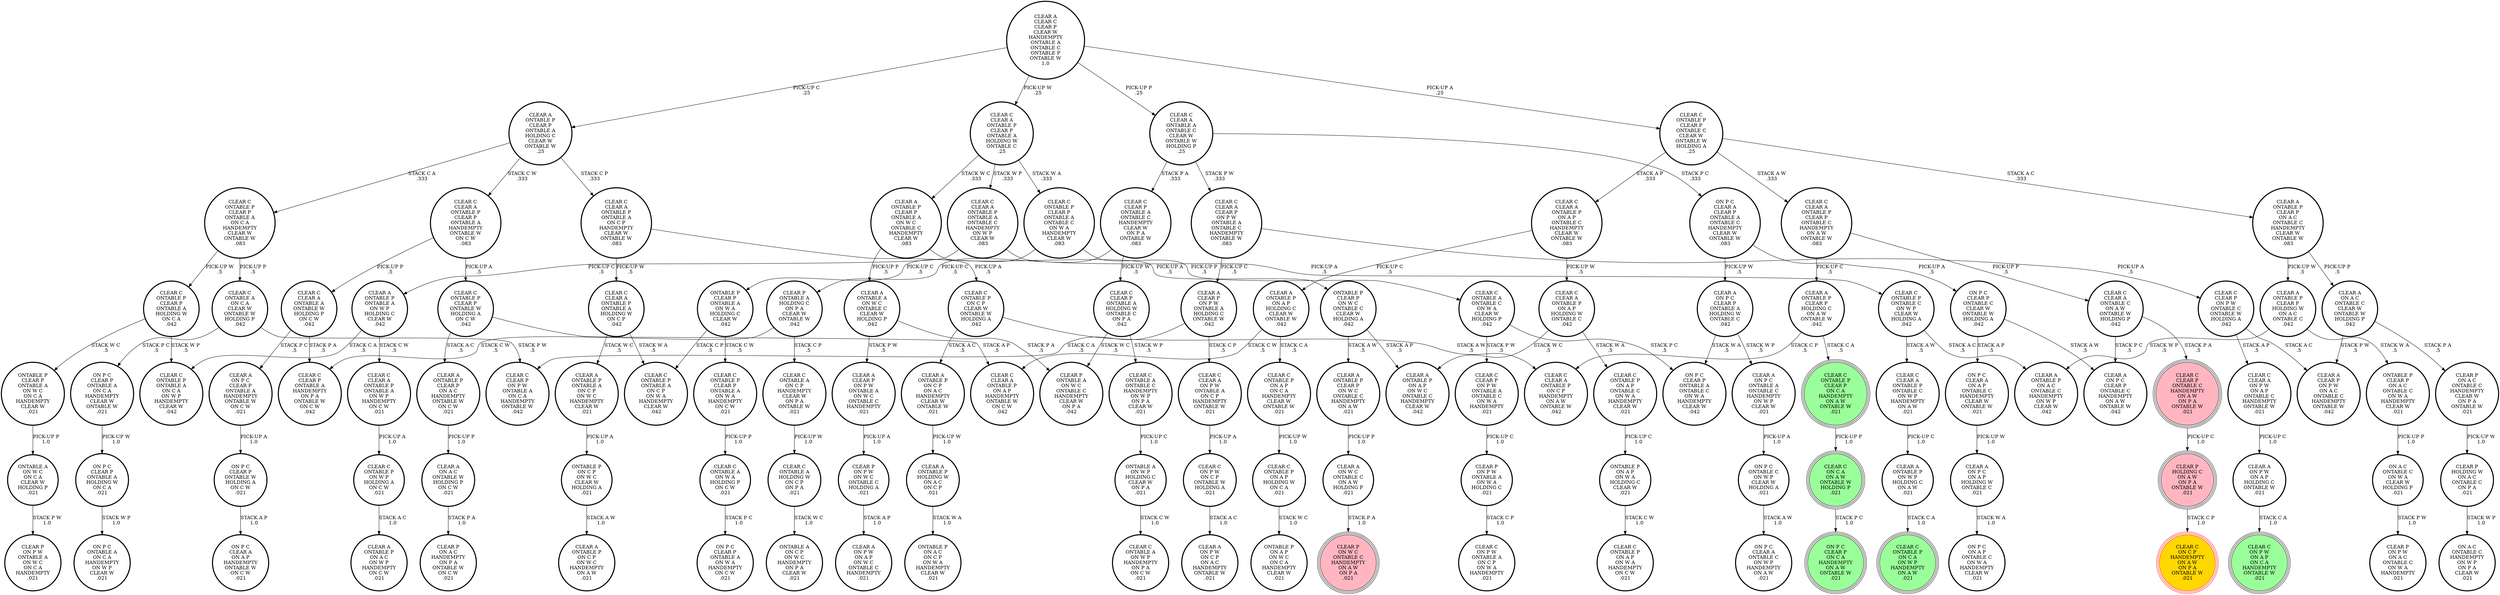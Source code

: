 digraph {
"ONTABLE P\nON C P\nON W C\nCLEAR W\nHOLDING A\n.021\n" -> "CLEAR A\nONTABLE P\nON C P\nON W C\nHANDEMPTY\nON A W\n.021\n"[label="STACK A W\n1.0\n"];
"CLEAR C\nON C A\nON A W\nONTABLE W\nHOLDING P\n.021\n" -> "ON P C\nCLEAR P\nON C A\nHANDEMPTY\nON A W\nONTABLE W\n.021\n"[label="STACK P C\n1.0\n"];
"CLEAR C\nONTABLE A\nON C P\nHANDEMPTY\nCLEAR W\nON P A\nONTABLE W\n.021\n" -> "CLEAR C\nONTABLE A\nHOLDING W\nON C P\nON P A\n.021\n"[label="PICK-UP W\n1.0\n"];
"CLEAR A\nCLEAR P\nON P W\nONTABLE A\nHOLDING C\nONTABLE W\n.042\n" -> "CLEAR C\nCLEAR A\nON P W\nONTABLE A\nON C P\nHANDEMPTY\nONTABLE W\n.021\n"[label="STACK C P\n.5\n"];
"CLEAR A\nCLEAR P\nON P W\nONTABLE A\nHOLDING C\nONTABLE W\n.042\n" -> "CLEAR C\nCLEAR P\nON P W\nONTABLE A\nON C A\nHANDEMPTY\nONTABLE W\n.042\n"[label="STACK C A\n.5\n"];
"ON P C\nONTABLE C\nON W P\nCLEAR W\nHOLDING A\n.021\n" -> "ON P C\nCLEAR A\nONTABLE C\nON W P\nHANDEMPTY\nON A W\n.021\n"[label="STACK A W\n1.0\n"];
"CLEAR A\nON P C\nCLEAR P\nONTABLE A\nHANDEMPTY\nONTABLE W\nON C W\n.021\n" -> "ON P C\nCLEAR P\nONTABLE W\nHOLDING A\nON C W\n.021\n"[label="PICK-UP A\n1.0\n"];
"CLEAR C\nCLEAR A\nONTABLE A\nONTABLE C\nCLEAR W\nONTABLE W\nHOLDING P\n.25\n" -> "ON P C\nCLEAR A\nCLEAR P\nONTABLE A\nONTABLE C\nHANDEMPTY\nCLEAR W\nONTABLE W\n.083\n"[label="STACK P C\n.333\n"];
"CLEAR C\nCLEAR A\nONTABLE A\nONTABLE C\nCLEAR W\nONTABLE W\nHOLDING P\n.25\n" -> "CLEAR C\nCLEAR P\nONTABLE A\nONTABLE C\nHANDEMPTY\nCLEAR W\nON P A\nONTABLE W\n.083\n"[label="STACK P A\n.333\n"];
"CLEAR C\nCLEAR A\nONTABLE A\nONTABLE C\nCLEAR W\nONTABLE W\nHOLDING P\n.25\n" -> "CLEAR C\nCLEAR A\nCLEAR P\nON P W\nONTABLE A\nONTABLE C\nHANDEMPTY\nONTABLE W\n.083\n"[label="STACK P W\n.333\n"];
"CLEAR A\nONTABLE P\nON C P\nON A C\nHANDEMPTY\nCLEAR W\nONTABLE W\n.021\n" -> "CLEAR A\nONTABLE P\nHOLDING W\nON A C\nON C P\n.021\n"[label="PICK-UP W\n1.0\n"];
"CLEAR C\nONTABLE A\nONTABLE C\nHANDEMPTY\nON W P\nON P A\nCLEAR W\n.021\n" -> "ONTABLE A\nON W P\nHOLDING C\nCLEAR W\nON P A\n.021\n"[label="PICK-UP C\n1.0\n"];
"CLEAR A\nONTABLE A\nON W C\nONTABLE C\nCLEAR W\nHOLDING P\n.042\n" -> "CLEAR P\nONTABLE A\nON W C\nONTABLE C\nHANDEMPTY\nCLEAR W\nON P A\n.042\n"[label="STACK P A\n.5\n"];
"CLEAR A\nONTABLE A\nON W C\nONTABLE C\nCLEAR W\nHOLDING P\n.042\n" -> "CLEAR A\nCLEAR P\nON P W\nONTABLE A\nON W C\nONTABLE C\nHANDEMPTY\n.021\n"[label="STACK P W\n.5\n"];
"CLEAR A\nON A C\nONTABLE C\nCLEAR W\nONTABLE W\nHOLDING P\n.042\n" -> "CLEAR P\nON A C\nONTABLE C\nHANDEMPTY\nCLEAR W\nON P A\nONTABLE W\n.021\n"[label="STACK P A\n.5\n"];
"CLEAR A\nON A C\nONTABLE C\nCLEAR W\nONTABLE W\nHOLDING P\n.042\n" -> "CLEAR A\nCLEAR P\nON P W\nON A C\nONTABLE C\nHANDEMPTY\nONTABLE W\n.042\n"[label="STACK P W\n.5\n"];
"CLEAR A\nONTABLE P\nCLEAR P\nON A C\nONTABLE C\nHANDEMPTY\nCLEAR W\nONTABLE W\n.083\n" -> "CLEAR A\nONTABLE P\nCLEAR P\nHOLDING W\nON A C\nONTABLE C\n.042\n"[label="PICK-UP W\n.5\n"];
"CLEAR A\nONTABLE P\nCLEAR P\nON A C\nONTABLE C\nHANDEMPTY\nCLEAR W\nONTABLE W\n.083\n" -> "CLEAR A\nON A C\nONTABLE C\nCLEAR W\nONTABLE W\nHOLDING P\n.042\n"[label="PICK-UP P\n.5\n"];
"CLEAR A\nON A C\nONTABLE W\nHOLDING P\nON C W\n.021\n" -> "CLEAR P\nON A C\nHANDEMPTY\nON P A\nONTABLE W\nON C W\n.021\n"[label="STACK P A\n1.0\n"];
"CLEAR C\nONTABLE P\nCLEAR P\nONTABLE A\nON W A\nHANDEMPTY\nON C W\n.021\n" -> "CLEAR C\nONTABLE A\nON W A\nHOLDING P\nON C W\n.021\n"[label="PICK-UP P\n1.0\n"];
"CLEAR A\nON P C\nCLEAR P\nONTABLE A\nHOLDING W\nONTABLE C\n.042\n" -> "ON P C\nCLEAR P\nONTABLE A\nONTABLE C\nON W A\nHANDEMPTY\nCLEAR W\n.042\n"[label="STACK W A\n.5\n"];
"CLEAR A\nON P C\nCLEAR P\nONTABLE A\nHOLDING W\nONTABLE C\n.042\n" -> "CLEAR A\nON P C\nONTABLE A\nONTABLE C\nHANDEMPTY\nON W P\nCLEAR W\n.021\n"[label="STACK W P\n.5\n"];
"CLEAR A\nONTABLE P\nONTABLE A\nON C P\nON W C\nHANDEMPTY\nCLEAR W\n.021\n" -> "ONTABLE P\nON C P\nON W C\nCLEAR W\nHOLDING A\n.021\n"[label="PICK-UP A\n1.0\n"];
"CLEAR A\nONTABLE P\nCLEAR P\nHOLDING C\nON A W\nONTABLE W\n.042\n" -> "CLEAR C\nONTABLE P\nCLEAR P\nON C A\nHANDEMPTY\nON A W\nONTABLE W\n.021\n"[label="STACK C A\n.5\n"];
"CLEAR A\nONTABLE P\nCLEAR P\nHOLDING C\nON A W\nONTABLE W\n.042\n" -> "CLEAR C\nCLEAR A\nONTABLE P\nON C P\nHANDEMPTY\nON A W\nONTABLE W\n.042\n"[label="STACK C P\n.5\n"];
"CLEAR A\nONTABLE P\nCLEAR P\nONTABLE A\nHOLDING C\nCLEAR W\nONTABLE W\n.25\n" -> "CLEAR C\nCLEAR A\nONTABLE P\nCLEAR P\nONTABLE A\nHANDEMPTY\nONTABLE W\nON C W\n.083\n"[label="STACK C W\n.333\n"];
"CLEAR A\nONTABLE P\nCLEAR P\nONTABLE A\nHOLDING C\nCLEAR W\nONTABLE W\n.25\n" -> "CLEAR C\nCLEAR A\nONTABLE P\nONTABLE A\nON C P\nHANDEMPTY\nCLEAR W\nONTABLE W\n.083\n"[label="STACK C P\n.333\n"];
"CLEAR A\nONTABLE P\nCLEAR P\nONTABLE A\nHOLDING C\nCLEAR W\nONTABLE W\n.25\n" -> "CLEAR C\nONTABLE P\nCLEAR P\nONTABLE A\nON C A\nHANDEMPTY\nCLEAR W\nONTABLE W\n.083\n"[label="STACK C A\n.333\n"];
"ON P C\nCLEAR P\nONTABLE A\nHOLDING W\nON C A\n.021\n" -> "ON P C\nONTABLE A\nON C A\nHANDEMPTY\nON W P\nCLEAR W\n.021\n"[label="STACK W P\n1.0\n"];
"CLEAR C\nONTABLE A\nON C A\nCLEAR W\nONTABLE W\nHOLDING P\n.042\n" -> "CLEAR C\nCLEAR P\nON P W\nONTABLE A\nON C A\nHANDEMPTY\nONTABLE W\n.042\n"[label="STACK P W\n.5\n"];
"CLEAR C\nONTABLE A\nON C A\nCLEAR W\nONTABLE W\nHOLDING P\n.042\n" -> "ON P C\nCLEAR P\nONTABLE A\nON C A\nHANDEMPTY\nCLEAR W\nONTABLE W\n.021\n"[label="STACK P C\n.5\n"];
"CLEAR C\nONTABLE P\nCLEAR P\nONTABLE C\nCLEAR W\nONTABLE W\nHOLDING A\n.25\n" -> "CLEAR C\nCLEAR A\nONTABLE P\nCLEAR P\nONTABLE C\nHANDEMPTY\nON A W\nONTABLE W\n.083\n"[label="STACK A W\n.333\n"];
"CLEAR C\nONTABLE P\nCLEAR P\nONTABLE C\nCLEAR W\nONTABLE W\nHOLDING A\n.25\n" -> "CLEAR A\nONTABLE P\nCLEAR P\nON A C\nONTABLE C\nHANDEMPTY\nCLEAR W\nONTABLE W\n.083\n"[label="STACK A C\n.333\n"];
"CLEAR C\nONTABLE P\nCLEAR P\nONTABLE C\nCLEAR W\nONTABLE W\nHOLDING A\n.25\n" -> "CLEAR C\nCLEAR A\nONTABLE P\nON A P\nONTABLE C\nHANDEMPTY\nCLEAR W\nONTABLE W\n.083\n"[label="STACK A P\n.333\n"];
"CLEAR A\nONTABLE P\nON A P\nHOLDING C\nCLEAR W\nONTABLE W\n.042\n" -> "CLEAR C\nONTABLE P\nON A P\nON C A\nHANDEMPTY\nCLEAR W\nONTABLE W\n.021\n"[label="STACK C A\n.5\n"];
"CLEAR A\nONTABLE P\nON A P\nHOLDING C\nCLEAR W\nONTABLE W\n.042\n" -> "CLEAR C\nCLEAR A\nONTABLE P\nON A P\nHANDEMPTY\nONTABLE W\nON C W\n.042\n"[label="STACK C W\n.5\n"];
"CLEAR C\nONTABLE P\nON A P\nONTABLE C\nON W A\nHANDEMPTY\nCLEAR W\n.021\n" -> "ONTABLE P\nON A P\nON W A\nHOLDING C\nCLEAR W\n.021\n"[label="PICK-UP C\n1.0\n"];
"CLEAR C\nCLEAR A\nONTABLE P\nON A P\nONTABLE C\nHANDEMPTY\nCLEAR W\nONTABLE W\n.083\n" -> "CLEAR A\nONTABLE P\nON A P\nHOLDING C\nCLEAR W\nONTABLE W\n.042\n"[label="PICK-UP C\n.5\n"];
"CLEAR C\nCLEAR A\nONTABLE P\nON A P\nONTABLE C\nHANDEMPTY\nCLEAR W\nONTABLE W\n.083\n" -> "CLEAR C\nCLEAR A\nONTABLE P\nON A P\nHOLDING W\nONTABLE C\n.042\n"[label="PICK-UP W\n.5\n"];
"CLEAR C\nONTABLE P\nON W P\nHOLDING A\nON C W\n.021\n" -> "CLEAR A\nONTABLE P\nON A C\nON W P\nHANDEMPTY\nON C W\n.021\n"[label="STACK A C\n1.0\n"];
"ONTABLE A\nON W P\nHOLDING C\nCLEAR W\nON P A\n.021\n" -> "CLEAR C\nONTABLE A\nON W P\nHANDEMPTY\nON P A\nON C W\n.021\n"[label="STACK C W\n1.0\n"];
"CLEAR C\nONTABLE P\nCLEAR P\nONTABLE A\nON C A\nHANDEMPTY\nCLEAR W\nONTABLE W\n.083\n" -> "CLEAR C\nONTABLE P\nCLEAR P\nONTABLE A\nHOLDING W\nON C A\n.042\n"[label="PICK-UP W\n.5\n"];
"CLEAR C\nONTABLE P\nCLEAR P\nONTABLE A\nON C A\nHANDEMPTY\nCLEAR W\nONTABLE W\n.083\n" -> "CLEAR C\nONTABLE A\nON C A\nCLEAR W\nONTABLE W\nHOLDING P\n.042\n"[label="PICK-UP P\n.5\n"];
"CLEAR P\nONTABLE A\nHOLDING C\nON P A\nCLEAR W\nONTABLE W\n.042\n" -> "CLEAR C\nONTABLE A\nON C P\nHANDEMPTY\nCLEAR W\nON P A\nONTABLE W\n.021\n"[label="STACK C P\n.5\n"];
"CLEAR P\nONTABLE A\nHOLDING C\nON P A\nCLEAR W\nONTABLE W\n.042\n" -> "CLEAR C\nCLEAR P\nONTABLE A\nHANDEMPTY\nON P A\nONTABLE W\nON C W\n.042\n"[label="STACK C W\n.5\n"];
"CLEAR C\nONTABLE P\nCLEAR P\nON C A\nHANDEMPTY\nON A W\nONTABLE W\n.021\n" -> "CLEAR C\nON C A\nON A W\nONTABLE W\nHOLDING P\n.021\n"[label="PICK-UP P\n1.0\n"];
"CLEAR C\nONTABLE P\nCLEAR P\nONTABLE A\nONTABLE C\nON W A\nHANDEMPTY\nCLEAR W\n.083\n" -> "CLEAR C\nONTABLE A\nONTABLE C\nON W A\nCLEAR W\nHOLDING P\n.042\n"[label="PICK-UP P\n.5\n"];
"CLEAR C\nONTABLE P\nCLEAR P\nONTABLE A\nONTABLE C\nON W A\nHANDEMPTY\nCLEAR W\n.083\n" -> "ONTABLE P\nCLEAR P\nONTABLE A\nON W A\nHOLDING C\nCLEAR W\n.042\n"[label="PICK-UP C\n.5\n"];
"CLEAR A\nONTABLE P\nCLEAR P\nON W C\nONTABLE C\nHANDEMPTY\nON A W\n.021\n" -> "CLEAR A\nON W C\nONTABLE C\nON A W\nHOLDING P\n.021\n"[label="PICK-UP P\n1.0\n"];
"CLEAR C\nCLEAR P\nON P W\nONTABLE C\nONTABLE W\nHOLDING A\n.042\n" -> "CLEAR C\nCLEAR A\nON P W\nON A P\nONTABLE C\nHANDEMPTY\nONTABLE W\n.021\n"[label="STACK A P\n.5\n"];
"CLEAR C\nCLEAR P\nON P W\nONTABLE C\nONTABLE W\nHOLDING A\n.042\n" -> "CLEAR A\nCLEAR P\nON P W\nON A C\nONTABLE C\nHANDEMPTY\nONTABLE W\n.042\n"[label="STACK A C\n.5\n"];
"CLEAR C\nCLEAR P\nONTABLE A\nHOLDING W\nONTABLE C\nON P A\n.042\n" -> "CLEAR P\nONTABLE A\nON W C\nONTABLE C\nHANDEMPTY\nCLEAR W\nON P A\n.042\n"[label="STACK W C\n.5\n"];
"CLEAR C\nCLEAR P\nONTABLE A\nHOLDING W\nONTABLE C\nON P A\n.042\n" -> "CLEAR C\nONTABLE A\nONTABLE C\nHANDEMPTY\nON W P\nON P A\nCLEAR W\n.021\n"[label="STACK W P\n.5\n"];
"CLEAR C\nCLEAR A\nON P W\nON A P\nONTABLE C\nHANDEMPTY\nONTABLE W\n.021\n" -> "CLEAR A\nON P W\nON A P\nHOLDING C\nONTABLE W\n.021\n"[label="PICK-UP C\n1.0\n"];
"CLEAR A\nONTABLE P\nCLEAR P\nONTABLE A\nON W C\nONTABLE C\nHANDEMPTY\nCLEAR W\n.083\n" -> "ONTABLE P\nCLEAR P\nON W C\nONTABLE C\nCLEAR W\nHOLDING A\n.042\n"[label="PICK-UP A\n.5\n"];
"CLEAR A\nONTABLE P\nCLEAR P\nONTABLE A\nON W C\nONTABLE C\nHANDEMPTY\nCLEAR W\n.083\n" -> "CLEAR A\nONTABLE A\nON W C\nONTABLE C\nCLEAR W\nHOLDING P\n.042\n"[label="PICK-UP P\n.5\n"];
"CLEAR P\nON P W\nONTABLE A\nON W A\nHOLDING C\n.021\n" -> "CLEAR C\nON P W\nONTABLE A\nON C P\nON W A\nHANDEMPTY\n.021\n"[label="STACK C P\n1.0\n"];
"ONTABLE P\nCLEAR P\nON W C\nONTABLE C\nCLEAR W\nHOLDING A\n.042\n" -> "CLEAR A\nONTABLE P\nON A P\nON W C\nONTABLE C\nHANDEMPTY\nCLEAR W\n.042\n"[label="STACK A P\n.5\n"];
"ONTABLE P\nCLEAR P\nON W C\nONTABLE C\nCLEAR W\nHOLDING A\n.042\n" -> "CLEAR A\nONTABLE P\nCLEAR P\nON W C\nONTABLE C\nHANDEMPTY\nON A W\n.021\n"[label="STACK A W\n.5\n"];
"CLEAR C\nCLEAR P\nON P W\nONTABLE A\nONTABLE C\nON W A\nHANDEMPTY\n.021\n" -> "CLEAR P\nON P W\nONTABLE A\nON W A\nHOLDING C\n.021\n"[label="PICK-UP C\n1.0\n"];
"ONTABLE P\nCLEAR P\nONTABLE A\nON W C\nON C A\nHANDEMPTY\nCLEAR W\n.021\n" -> "ONTABLE A\nON W C\nON C A\nCLEAR W\nHOLDING P\n.021\n"[label="PICK-UP P\n1.0\n"];
"ONTABLE A\nON W C\nON C A\nCLEAR W\nHOLDING P\n.021\n" -> "CLEAR P\nON P W\nONTABLE A\nON W C\nON C A\nHANDEMPTY\n.021\n"[label="STACK P W\n1.0\n"];
"CLEAR C\nONTABLE P\nON A P\nON C A\nHANDEMPTY\nCLEAR W\nONTABLE W\n.021\n" -> "CLEAR C\nONTABLE P\nON A P\nHOLDING W\nON C A\n.021\n"[label="PICK-UP W\n1.0\n"];
"CLEAR C\nONTABLE P\nCLEAR P\nONTABLE W\nHOLDING A\nON C W\n.042\n" -> "CLEAR C\nCLEAR A\nONTABLE P\nON A P\nHANDEMPTY\nONTABLE W\nON C W\n.042\n"[label="STACK A P\n.5\n"];
"CLEAR C\nONTABLE P\nCLEAR P\nONTABLE W\nHOLDING A\nON C W\n.042\n" -> "CLEAR A\nONTABLE P\nCLEAR P\nON A C\nHANDEMPTY\nONTABLE W\nON C W\n.021\n"[label="STACK A C\n.5\n"];
"CLEAR C\nCLEAR A\nONTABLE P\nONTABLE A\nON C P\nHANDEMPTY\nCLEAR W\nONTABLE W\n.083\n" -> "CLEAR C\nCLEAR A\nONTABLE P\nONTABLE A\nHOLDING W\nON C P\n.042\n"[label="PICK-UP W\n.5\n"];
"CLEAR C\nCLEAR A\nONTABLE P\nONTABLE A\nON C P\nHANDEMPTY\nCLEAR W\nONTABLE W\n.083\n" -> "CLEAR C\nONTABLE P\nON C P\nCLEAR W\nONTABLE W\nHOLDING A\n.042\n"[label="PICK-UP A\n.5\n"];
"CLEAR A\nON P C\nON A P\nHOLDING W\nONTABLE C\n.021\n" -> "ON P C\nON A P\nONTABLE C\nON W A\nHANDEMPTY\nCLEAR W\n.021\n"[label="STACK W A\n1.0\n"];
"ON P C\nCLEAR P\nONTABLE C\nCLEAR W\nONTABLE W\nHOLDING A\n.042\n" -> "CLEAR A\nON P C\nCLEAR P\nONTABLE C\nHANDEMPTY\nON A W\nONTABLE W\n.042\n"[label="STACK A W\n.5\n"];
"ON P C\nCLEAR P\nONTABLE C\nCLEAR W\nONTABLE W\nHOLDING A\n.042\n" -> "ON P C\nCLEAR A\nON A P\nONTABLE C\nHANDEMPTY\nCLEAR W\nONTABLE W\n.021\n"[label="STACK A P\n.5\n"];
"CLEAR C\nCLEAR A\nON P W\nONTABLE A\nON C P\nHANDEMPTY\nONTABLE W\n.021\n" -> "CLEAR C\nON P W\nON C P\nONTABLE W\nHOLDING A\n.021\n"[label="PICK-UP A\n1.0\n"];
"CLEAR C\nONTABLE P\nON A P\nHOLDING W\nON C A\n.021\n" -> "ONTABLE P\nON A P\nON W C\nON C A\nHANDEMPTY\nCLEAR W\n.021\n"[label="STACK W C\n1.0\n"];
"CLEAR A\nCLEAR C\nCLEAR P\nCLEAR W\nHANDEMPTY\nONTABLE A\nONTABLE C\nONTABLE P\nONTABLE W\n1.0\n" -> "CLEAR C\nCLEAR A\nONTABLE P\nCLEAR P\nONTABLE A\nHOLDING W\nONTABLE C\n.25\n"[label="PICK-UP W\n.25\n"];
"CLEAR A\nCLEAR C\nCLEAR P\nCLEAR W\nHANDEMPTY\nONTABLE A\nONTABLE C\nONTABLE P\nONTABLE W\n1.0\n" -> "CLEAR A\nONTABLE P\nCLEAR P\nONTABLE A\nHOLDING C\nCLEAR W\nONTABLE W\n.25\n"[label="PICK-UP C\n.25\n"];
"CLEAR A\nCLEAR C\nCLEAR P\nCLEAR W\nHANDEMPTY\nONTABLE A\nONTABLE C\nONTABLE P\nONTABLE W\n1.0\n" -> "CLEAR C\nONTABLE P\nCLEAR P\nONTABLE C\nCLEAR W\nONTABLE W\nHOLDING A\n.25\n"[label="PICK-UP A\n.25\n"];
"CLEAR A\nCLEAR C\nCLEAR P\nCLEAR W\nHANDEMPTY\nONTABLE A\nONTABLE C\nONTABLE P\nONTABLE W\n1.0\n" -> "CLEAR C\nCLEAR A\nONTABLE A\nONTABLE C\nCLEAR W\nONTABLE W\nHOLDING P\n.25\n"[label="PICK-UP P\n.25\n"];
"ONTABLE P\nCLEAR P\nON A C\nONTABLE C\nON W A\nHANDEMPTY\nCLEAR W\n.021\n" -> "ON A C\nONTABLE C\nON W A\nCLEAR W\nHOLDING P\n.021\n"[label="PICK-UP P\n1.0\n"];
"CLEAR C\nCLEAR A\nONTABLE P\nONTABLE A\nON W P\nHANDEMPTY\nON C W\n.021\n" -> "CLEAR C\nONTABLE P\nON W P\nHOLDING A\nON C W\n.021\n"[label="PICK-UP A\n1.0\n"];
"CLEAR C\nCLEAR A\nONTABLE P\nON A P\nHOLDING W\nONTABLE C\n.042\n" -> "CLEAR A\nONTABLE P\nON A P\nON W C\nONTABLE C\nHANDEMPTY\nCLEAR W\n.042\n"[label="STACK W C\n.5\n"];
"CLEAR C\nCLEAR A\nONTABLE P\nON A P\nHOLDING W\nONTABLE C\n.042\n" -> "CLEAR C\nONTABLE P\nON A P\nONTABLE C\nON W A\nHANDEMPTY\nCLEAR W\n.021\n"[label="STACK W A\n.5\n"];
"CLEAR C\nCLEAR P\nONTABLE A\nONTABLE C\nHANDEMPTY\nCLEAR W\nON P A\nONTABLE W\n.083\n" -> "CLEAR P\nONTABLE A\nHOLDING C\nON P A\nCLEAR W\nONTABLE W\n.042\n"[label="PICK-UP C\n.5\n"];
"CLEAR C\nCLEAR P\nONTABLE A\nONTABLE C\nHANDEMPTY\nCLEAR W\nON P A\nONTABLE W\n.083\n" -> "CLEAR C\nCLEAR P\nONTABLE A\nHOLDING W\nONTABLE C\nON P A\n.042\n"[label="PICK-UP W\n.5\n"];
"CLEAR A\nONTABLE P\nONTABLE A\nON W P\nHOLDING C\nCLEAR W\n.042\n" -> "CLEAR C\nONTABLE P\nONTABLE A\nON C A\nON W P\nHANDEMPTY\nCLEAR W\n.042\n"[label="STACK C A\n.5\n"];
"CLEAR A\nONTABLE P\nONTABLE A\nON W P\nHOLDING C\nCLEAR W\n.042\n" -> "CLEAR C\nCLEAR A\nONTABLE P\nONTABLE A\nON W P\nHANDEMPTY\nON C W\n.021\n"[label="STACK C W\n.5\n"];
"CLEAR C\nCLEAR A\nONTABLE A\nONTABLE W\nHOLDING P\nON C W\n.042\n" -> "CLEAR A\nON P C\nCLEAR P\nONTABLE A\nHANDEMPTY\nONTABLE W\nON C W\n.021\n"[label="STACK P C\n.5\n"];
"CLEAR C\nCLEAR A\nONTABLE A\nONTABLE W\nHOLDING P\nON C W\n.042\n" -> "CLEAR C\nCLEAR P\nONTABLE A\nHANDEMPTY\nON P A\nONTABLE W\nON C W\n.042\n"[label="STACK P A\n.5\n"];
"CLEAR A\nONTABLE P\nCLEAR P\nON A C\nHANDEMPTY\nONTABLE W\nON C W\n.021\n" -> "CLEAR A\nON A C\nONTABLE W\nHOLDING P\nON C W\n.021\n"[label="PICK-UP P\n1.0\n"];
"CLEAR A\nONTABLE P\nHOLDING W\nON A C\nON C P\n.021\n" -> "ONTABLE P\nON A C\nON C P\nON W A\nHANDEMPTY\nCLEAR W\n.021\n"[label="STACK W A\n1.0\n"];
"CLEAR C\nONTABLE P\nCLEAR P\nONTABLE A\nHOLDING W\nON C A\n.042\n" -> "CLEAR C\nONTABLE P\nONTABLE A\nON C A\nON W P\nHANDEMPTY\nCLEAR W\n.042\n"[label="STACK W P\n.5\n"];
"CLEAR C\nONTABLE P\nCLEAR P\nONTABLE A\nHOLDING W\nON C A\n.042\n" -> "ONTABLE P\nCLEAR P\nONTABLE A\nON W C\nON C A\nHANDEMPTY\nCLEAR W\n.021\n"[label="STACK W C\n.5\n"];
"CLEAR A\nONTABLE P\nON W P\nHOLDING C\nON A W\n.021\n" -> "CLEAR C\nONTABLE P\nON C A\nON W P\nHANDEMPTY\nON A W\n.021\n"[label="STACK C A\n1.0\n"];
"CLEAR A\nCLEAR P\nON P W\nONTABLE A\nON W C\nONTABLE C\nHANDEMPTY\n.021\n" -> "CLEAR P\nON P W\nON W C\nONTABLE C\nHOLDING A\n.021\n"[label="PICK-UP A\n1.0\n"];
"CLEAR A\nON P C\nONTABLE A\nONTABLE C\nHANDEMPTY\nON W P\nCLEAR W\n.021\n" -> "ON P C\nONTABLE C\nON W P\nCLEAR W\nHOLDING A\n.021\n"[label="PICK-UP A\n1.0\n"];
"CLEAR A\nON W C\nONTABLE C\nON A W\nHOLDING P\n.021\n" -> "CLEAR P\nON W C\nONTABLE C\nHANDEMPTY\nON A W\nON P A\n.021\n"[label="STACK P A\n1.0\n"];
"ON P C\nCLEAR A\nON A P\nONTABLE C\nHANDEMPTY\nCLEAR W\nONTABLE W\n.021\n" -> "CLEAR A\nON P C\nON A P\nHOLDING W\nONTABLE C\n.021\n"[label="PICK-UP W\n1.0\n"];
"CLEAR C\nCLEAR A\nONTABLE P\nONTABLE A\nONTABLE C\nHANDEMPTY\nON W P\nCLEAR W\n.083\n" -> "CLEAR C\nONTABLE P\nONTABLE C\nON W P\nCLEAR W\nHOLDING A\n.042\n"[label="PICK-UP A\n.5\n"];
"CLEAR C\nCLEAR A\nONTABLE P\nONTABLE A\nONTABLE C\nHANDEMPTY\nON W P\nCLEAR W\n.083\n" -> "CLEAR A\nONTABLE P\nONTABLE A\nON W P\nHOLDING C\nCLEAR W\n.042\n"[label="PICK-UP C\n.5\n"];
"CLEAR P\nHOLDING W\nON A C\nONTABLE C\nON P A\n.021\n" -> "ON A C\nONTABLE C\nHANDEMPTY\nON W P\nON P A\nCLEAR W\n.021\n"[label="STACK W P\n1.0\n"];
"CLEAR C\nONTABLE P\nONTABLE C\nON W P\nCLEAR W\nHOLDING A\n.042\n" -> "CLEAR C\nCLEAR A\nONTABLE P\nONTABLE C\nON W P\nHANDEMPTY\nON A W\n.021\n"[label="STACK A W\n.5\n"];
"CLEAR C\nONTABLE P\nONTABLE C\nON W P\nCLEAR W\nHOLDING A\n.042\n" -> "CLEAR A\nONTABLE P\nON A C\nONTABLE C\nHANDEMPTY\nON W P\nCLEAR W\n.042\n"[label="STACK A C\n.5\n"];
"CLEAR C\nONTABLE P\nON C P\nCLEAR W\nONTABLE W\nHOLDING A\n.042\n" -> "CLEAR A\nONTABLE P\nON C P\nON A C\nHANDEMPTY\nCLEAR W\nONTABLE W\n.021\n"[label="STACK A C\n.5\n"];
"CLEAR C\nONTABLE P\nON C P\nCLEAR W\nONTABLE W\nHOLDING A\n.042\n" -> "CLEAR C\nCLEAR A\nONTABLE P\nON C P\nHANDEMPTY\nON A W\nONTABLE W\n.042\n"[label="STACK A W\n.5\n"];
"ON A C\nONTABLE C\nON W A\nCLEAR W\nHOLDING P\n.021\n" -> "CLEAR P\nON P W\nON A C\nONTABLE C\nON W A\nHANDEMPTY\n.021\n"[label="STACK P W\n1.0\n"];
"CLEAR C\nCLEAR A\nONTABLE P\nONTABLE A\nHOLDING W\nON C P\n.042\n" -> "CLEAR C\nONTABLE P\nONTABLE A\nON C P\nON W A\nHANDEMPTY\nCLEAR W\n.042\n"[label="STACK W A\n.5\n"];
"CLEAR C\nCLEAR A\nONTABLE P\nONTABLE A\nHOLDING W\nON C P\n.042\n" -> "CLEAR A\nONTABLE P\nONTABLE A\nON C P\nON W C\nHANDEMPTY\nCLEAR W\n.021\n"[label="STACK W C\n.5\n"];
"ON P C\nCLEAR A\nCLEAR P\nONTABLE A\nONTABLE C\nHANDEMPTY\nCLEAR W\nONTABLE W\n.083\n" -> "ON P C\nCLEAR P\nONTABLE C\nCLEAR W\nONTABLE W\nHOLDING A\n.042\n"[label="PICK-UP A\n.5\n"];
"ON P C\nCLEAR A\nCLEAR P\nONTABLE A\nONTABLE C\nHANDEMPTY\nCLEAR W\nONTABLE W\n.083\n" -> "CLEAR A\nON P C\nCLEAR P\nONTABLE A\nHOLDING W\nONTABLE C\n.042\n"[label="PICK-UP W\n.5\n"];
"CLEAR C\nONTABLE A\nON W A\nHOLDING P\nON C W\n.021\n" -> "ON P C\nCLEAR P\nONTABLE A\nON W A\nHANDEMPTY\nON C W\n.021\n"[label="STACK P C\n1.0\n"];
"CLEAR C\nCLEAR A\nONTABLE C\nON A W\nONTABLE W\nHOLDING P\n.042\n" -> "CLEAR A\nON P C\nCLEAR P\nONTABLE C\nHANDEMPTY\nON A W\nONTABLE W\n.042\n"[label="STACK P C\n.5\n"];
"CLEAR C\nCLEAR A\nONTABLE C\nON A W\nONTABLE W\nHOLDING P\n.042\n" -> "CLEAR C\nCLEAR P\nONTABLE C\nHANDEMPTY\nON A W\nON P A\nONTABLE W\n.021\n"[label="STACK P A\n.5\n"];
"CLEAR P\nON P W\nON W C\nONTABLE C\nHOLDING A\n.021\n" -> "CLEAR A\nON P W\nON A P\nON W C\nONTABLE C\nHANDEMPTY\n.021\n"[label="STACK A P\n1.0\n"];
"CLEAR C\nCLEAR A\nONTABLE P\nONTABLE C\nON W P\nHANDEMPTY\nON A W\n.021\n" -> "CLEAR A\nONTABLE P\nON W P\nHOLDING C\nON A W\n.021\n"[label="PICK-UP C\n1.0\n"];
"CLEAR C\nCLEAR A\nONTABLE P\nCLEAR P\nONTABLE C\nHANDEMPTY\nON A W\nONTABLE W\n.083\n" -> "CLEAR C\nCLEAR A\nONTABLE C\nON A W\nONTABLE W\nHOLDING P\n.042\n"[label="PICK-UP P\n.5\n"];
"CLEAR C\nCLEAR A\nONTABLE P\nCLEAR P\nONTABLE C\nHANDEMPTY\nON A W\nONTABLE W\n.083\n" -> "CLEAR A\nONTABLE P\nCLEAR P\nHOLDING C\nON A W\nONTABLE W\n.042\n"[label="PICK-UP C\n.5\n"];
"CLEAR A\nONTABLE P\nCLEAR P\nHOLDING W\nON A C\nONTABLE C\n.042\n" -> "CLEAR A\nONTABLE P\nON A C\nONTABLE C\nHANDEMPTY\nON W P\nCLEAR W\n.042\n"[label="STACK W P\n.5\n"];
"CLEAR A\nONTABLE P\nCLEAR P\nHOLDING W\nON A C\nONTABLE C\n.042\n" -> "ONTABLE P\nCLEAR P\nON A C\nONTABLE C\nON W A\nHANDEMPTY\nCLEAR W\n.021\n"[label="STACK W A\n.5\n"];
"ON P C\nCLEAR P\nONTABLE A\nON C A\nHANDEMPTY\nCLEAR W\nONTABLE W\n.021\n" -> "ON P C\nCLEAR P\nONTABLE A\nHOLDING W\nON C A\n.021\n"[label="PICK-UP W\n1.0\n"];
"CLEAR C\nCLEAR P\nONTABLE C\nHANDEMPTY\nON A W\nON P A\nONTABLE W\n.021\n" -> "CLEAR P\nHOLDING C\nON A W\nON P A\nONTABLE W\n.021\n"[label="PICK-UP C\n1.0\n"];
"CLEAR C\nCLEAR A\nONTABLE P\nCLEAR P\nONTABLE A\nHOLDING W\nONTABLE C\n.25\n" -> "CLEAR C\nONTABLE P\nCLEAR P\nONTABLE A\nONTABLE C\nON W A\nHANDEMPTY\nCLEAR W\n.083\n"[label="STACK W A\n.333\n"];
"CLEAR C\nCLEAR A\nONTABLE P\nCLEAR P\nONTABLE A\nHOLDING W\nONTABLE C\n.25\n" -> "CLEAR A\nONTABLE P\nCLEAR P\nONTABLE A\nON W C\nONTABLE C\nHANDEMPTY\nCLEAR W\n.083\n"[label="STACK W C\n.333\n"];
"CLEAR C\nCLEAR A\nONTABLE P\nCLEAR P\nONTABLE A\nHOLDING W\nONTABLE C\n.25\n" -> "CLEAR C\nCLEAR A\nONTABLE P\nONTABLE A\nONTABLE C\nHANDEMPTY\nON W P\nCLEAR W\n.083\n"[label="STACK W P\n.333\n"];
"CLEAR C\nCLEAR A\nONTABLE P\nCLEAR P\nONTABLE A\nHANDEMPTY\nONTABLE W\nON C W\n.083\n" -> "CLEAR C\nCLEAR A\nONTABLE A\nONTABLE W\nHOLDING P\nON C W\n.042\n"[label="PICK-UP P\n.5\n"];
"CLEAR C\nCLEAR A\nONTABLE P\nCLEAR P\nONTABLE A\nHANDEMPTY\nONTABLE W\nON C W\n.083\n" -> "CLEAR C\nONTABLE P\nCLEAR P\nONTABLE W\nHOLDING A\nON C W\n.042\n"[label="PICK-UP A\n.5\n"];
"CLEAR P\nON A C\nONTABLE C\nHANDEMPTY\nCLEAR W\nON P A\nONTABLE W\n.021\n" -> "CLEAR P\nHOLDING W\nON A C\nONTABLE C\nON P A\n.021\n"[label="PICK-UP W\n1.0\n"];
"CLEAR C\nONTABLE A\nONTABLE C\nON W A\nCLEAR W\nHOLDING P\n.042\n" -> "ON P C\nCLEAR P\nONTABLE A\nONTABLE C\nON W A\nHANDEMPTY\nCLEAR W\n.042\n"[label="STACK P C\n.5\n"];
"CLEAR C\nONTABLE A\nONTABLE C\nON W A\nCLEAR W\nHOLDING P\n.042\n" -> "CLEAR C\nCLEAR P\nON P W\nONTABLE A\nONTABLE C\nON W A\nHANDEMPTY\n.021\n"[label="STACK P W\n.5\n"];
"ONTABLE P\nCLEAR P\nONTABLE A\nON W A\nHOLDING C\nCLEAR W\n.042\n" -> "CLEAR C\nONTABLE P\nCLEAR P\nONTABLE A\nON W A\nHANDEMPTY\nON C W\n.021\n"[label="STACK C W\n.5\n"];
"ONTABLE P\nCLEAR P\nONTABLE A\nON W A\nHOLDING C\nCLEAR W\n.042\n" -> "CLEAR C\nONTABLE P\nONTABLE A\nON C P\nON W A\nHANDEMPTY\nCLEAR W\n.042\n"[label="STACK C P\n.5\n"];
"CLEAR P\nHOLDING C\nON A W\nON P A\nONTABLE W\n.021\n" -> "CLEAR C\nON C P\nHANDEMPTY\nON A W\nON P A\nONTABLE W\n.021\n"[label="STACK C P\n1.0\n"];
"ONTABLE P\nON A P\nON W A\nHOLDING C\nCLEAR W\n.021\n" -> "CLEAR C\nONTABLE P\nON A P\nON W A\nHANDEMPTY\nON C W\n.021\n"[label="STACK C W\n1.0\n"];
"CLEAR C\nON P W\nON C P\nONTABLE W\nHOLDING A\n.021\n" -> "CLEAR A\nON P W\nON C P\nON A C\nHANDEMPTY\nONTABLE W\n.021\n"[label="STACK A C\n1.0\n"];
"CLEAR C\nCLEAR A\nCLEAR P\nON P W\nONTABLE A\nONTABLE C\nHANDEMPTY\nONTABLE W\n.083\n" -> "CLEAR C\nCLEAR P\nON P W\nONTABLE C\nONTABLE W\nHOLDING A\n.042\n"[label="PICK-UP A\n.5\n"];
"CLEAR C\nCLEAR A\nCLEAR P\nON P W\nONTABLE A\nONTABLE C\nHANDEMPTY\nONTABLE W\n.083\n" -> "CLEAR A\nCLEAR P\nON P W\nONTABLE A\nHOLDING C\nONTABLE W\n.042\n"[label="PICK-UP C\n.5\n"];
"CLEAR A\nON P W\nON A P\nHOLDING C\nONTABLE W\n.021\n" -> "CLEAR C\nON P W\nON A P\nON C A\nHANDEMPTY\nONTABLE W\n.021\n"[label="STACK C A\n1.0\n"];
"ON P C\nCLEAR P\nONTABLE W\nHOLDING A\nON C W\n.021\n" -> "ON P C\nCLEAR A\nON A P\nHANDEMPTY\nONTABLE W\nON C W\n.021\n"[label="STACK A P\n1.0\n"];
"CLEAR C\nONTABLE A\nHOLDING W\nON C P\nON P A\n.021\n" -> "ONTABLE A\nON C P\nON W C\nHANDEMPTY\nON P A\nCLEAR W\n.021\n"[label="STACK W C\n1.0\n"];
"ONTABLE P\nON A C\nON C P\nON W A\nHANDEMPTY\nCLEAR W\n.021\n" [shape=circle, penwidth=3];
"CLEAR A\nCLEAR P\nON P W\nON A C\nONTABLE C\nHANDEMPTY\nONTABLE W\n.042\n" [shape=circle, penwidth=3];
"CLEAR C\nONTABLE P\nONTABLE A\nON C A\nON W P\nHANDEMPTY\nCLEAR W\n.042\n" [shape=circle, penwidth=3];
"CLEAR P\nONTABLE A\nON W C\nONTABLE C\nHANDEMPTY\nCLEAR W\nON P A\n.042\n" [shape=circle, penwidth=3];
"CLEAR A\nONTABLE P\nON C P\nON W C\nHANDEMPTY\nON A W\n.021\n" [shape=circle, penwidth=3];
"ON P C\nONTABLE A\nON C A\nHANDEMPTY\nON W P\nCLEAR W\n.021\n" [shape=circle, penwidth=3];
"ON P C\nCLEAR P\nON C A\nHANDEMPTY\nON A W\nONTABLE W\n.021\n" [shape=circle, style=filled, fillcolor=palegreen1, peripheries=3];
"ONTABLE A\nON C P\nON W C\nHANDEMPTY\nON P A\nCLEAR W\n.021\n" [shape=circle, penwidth=3];
"CLEAR A\nONTABLE P\nON A C\nONTABLE C\nHANDEMPTY\nON W P\nCLEAR W\n.042\n" [shape=circle, penwidth=3];
"CLEAR C\nONTABLE P\nON A P\nON W A\nHANDEMPTY\nON C W\n.021\n" [shape=circle, penwidth=3];
"CLEAR C\nCLEAR P\nONTABLE A\nHANDEMPTY\nON P A\nONTABLE W\nON C W\n.042\n" [shape=circle, penwidth=3];
"CLEAR C\nCLEAR A\nONTABLE P\nON A P\nHANDEMPTY\nONTABLE W\nON C W\n.042\n" [shape=circle, penwidth=3];
"ON P C\nCLEAR A\nONTABLE C\nON W P\nHANDEMPTY\nON A W\n.021\n" [shape=circle, penwidth=3];
"CLEAR A\nON P C\nCLEAR P\nONTABLE C\nHANDEMPTY\nON A W\nONTABLE W\n.042\n" [shape=circle, penwidth=3];
"ON P C\nCLEAR P\nONTABLE A\nON W A\nHANDEMPTY\nON C W\n.021\n" [shape=circle, penwidth=3];
"CLEAR C\nON C P\nHANDEMPTY\nON A W\nON P A\nONTABLE W\n.021\n" [shape=circle, style=filled color=red, fillcolor=gold, peripheries=3];
"CLEAR P\nON W C\nONTABLE C\nHANDEMPTY\nON A W\nON P A\n.021\n" [shape=circle, style=filled, fillcolor=lightpink, peripheries=3];
"CLEAR A\nON P W\nON C P\nON A C\nHANDEMPTY\nONTABLE W\n.021\n" [shape=circle, penwidth=3];
"CLEAR C\nONTABLE P\nONTABLE A\nON C P\nON W A\nHANDEMPTY\nCLEAR W\n.042\n" [shape=circle, penwidth=3];
"CLEAR C\nONTABLE A\nON W P\nHANDEMPTY\nON P A\nON C W\n.021\n" [shape=circle, penwidth=3];
"CLEAR A\nONTABLE P\nON A P\nON W C\nONTABLE C\nHANDEMPTY\nCLEAR W\n.042\n" [shape=circle, penwidth=3];
"CLEAR A\nONTABLE P\nON A C\nON W P\nHANDEMPTY\nON C W\n.021\n" [shape=circle, penwidth=3];
"ON P C\nCLEAR A\nON A P\nHANDEMPTY\nONTABLE W\nON C W\n.021\n" [shape=circle, penwidth=3];
"ONTABLE P\nON A P\nON W C\nON C A\nHANDEMPTY\nCLEAR W\n.021\n" [shape=circle, penwidth=3];
"CLEAR C\nON P W\nONTABLE A\nON C P\nON W A\nHANDEMPTY\n.021\n" [shape=circle, penwidth=3];
"CLEAR P\nON P W\nON A C\nONTABLE C\nON W A\nHANDEMPTY\n.021\n" [shape=circle, penwidth=3];
"CLEAR C\nONTABLE P\nON C A\nON W P\nHANDEMPTY\nON A W\n.021\n" [shape=circle, style=filled, fillcolor=palegreen1, peripheries=3];
"ON A C\nONTABLE C\nHANDEMPTY\nON W P\nON P A\nCLEAR W\n.021\n" [shape=circle, penwidth=3];
"CLEAR P\nON P W\nONTABLE A\nON W C\nON C A\nHANDEMPTY\n.021\n" [shape=circle, penwidth=3];
"CLEAR C\nCLEAR A\nONTABLE P\nON C P\nHANDEMPTY\nON A W\nONTABLE W\n.042\n" [shape=circle, penwidth=3];
"CLEAR C\nCLEAR P\nON P W\nONTABLE A\nON C A\nHANDEMPTY\nONTABLE W\n.042\n" [shape=circle, penwidth=3];
"ON P C\nCLEAR P\nONTABLE A\nONTABLE C\nON W A\nHANDEMPTY\nCLEAR W\n.042\n" [shape=circle, penwidth=3];
"CLEAR P\nON A C\nHANDEMPTY\nON P A\nONTABLE W\nON C W\n.021\n" [shape=circle, penwidth=3];
"CLEAR A\nON P W\nON A P\nON W C\nONTABLE C\nHANDEMPTY\n.021\n" [shape=circle, penwidth=3];
"ON P C\nON A P\nONTABLE C\nON W A\nHANDEMPTY\nCLEAR W\n.021\n" [shape=circle, penwidth=3];
"CLEAR C\nON P W\nON A P\nON C A\nHANDEMPTY\nONTABLE W\n.021\n" [shape=circle, style=filled, fillcolor=palegreen1, peripheries=3];
"ONTABLE P\nON A C\nON C P\nON W A\nHANDEMPTY\nCLEAR W\n.021\n" [shape=circle, penwidth=3];
"CLEAR C\nCLEAR P\nONTABLE C\nHANDEMPTY\nON A W\nON P A\nONTABLE W\n.021\n" [shape=circle, style=filled, fillcolor=lightpink, peripheries=3];
"ONTABLE P\nON A P\nON W A\nHOLDING C\nCLEAR W\n.021\n" [shape=circle, penwidth=3];
"CLEAR A\nCLEAR P\nON P W\nON A C\nONTABLE C\nHANDEMPTY\nONTABLE W\n.042\n" [shape=circle, penwidth=3];
"CLEAR C\nONTABLE P\nONTABLE A\nON C A\nON W P\nHANDEMPTY\nCLEAR W\n.042\n" [shape=circle, penwidth=3];
"CLEAR P\nHOLDING C\nON A W\nON P A\nONTABLE W\n.021\n" [shape=circle, style=filled, fillcolor=lightpink, peripheries=3];
"CLEAR P\nONTABLE A\nON W C\nONTABLE C\nHANDEMPTY\nCLEAR W\nON P A\n.042\n" [shape=circle, penwidth=3];
"CLEAR P\nON P W\nON W C\nONTABLE C\nHOLDING A\n.021\n" [shape=circle, penwidth=3];
"CLEAR C\nONTABLE P\nON W P\nHOLDING A\nON C W\n.021\n" [shape=circle, penwidth=3];
"CLEAR A\nONTABLE A\nON W C\nONTABLE C\nCLEAR W\nHOLDING P\n.042\n" [shape=circle, penwidth=3];
"CLEAR A\nONTABLE P\nCLEAR P\nONTABLE A\nHOLDING C\nCLEAR W\nONTABLE W\n.25\n" [shape=circle, penwidth=3];
"CLEAR A\nON P C\nCLEAR P\nONTABLE A\nHOLDING W\nONTABLE C\n.042\n" [shape=circle, penwidth=3];
"CLEAR A\nONTABLE P\nONTABLE A\nON C P\nON W C\nHANDEMPTY\nCLEAR W\n.021\n" [shape=circle, penwidth=3];
"CLEAR A\nONTABLE P\nON C P\nON W C\nHANDEMPTY\nON A W\n.021\n" [shape=circle, penwidth=3];
"CLEAR C\nCLEAR A\nONTABLE P\nCLEAR P\nONTABLE C\nHANDEMPTY\nON A W\nONTABLE W\n.083\n" [shape=circle, penwidth=3];
"CLEAR A\nONTABLE P\nON W P\nHOLDING C\nON A W\n.021\n" [shape=circle, penwidth=3];
"CLEAR C\nCLEAR A\nONTABLE P\nON A P\nHOLDING W\nONTABLE C\n.042\n" [shape=circle, penwidth=3];
"CLEAR C\nCLEAR A\nON P W\nON A P\nONTABLE C\nHANDEMPTY\nONTABLE W\n.021\n" [shape=circle, penwidth=3];
"ON P C\nONTABLE A\nON C A\nHANDEMPTY\nON W P\nCLEAR W\n.021\n" [shape=circle, penwidth=3];
"ON P C\nCLEAR P\nON C A\nHANDEMPTY\nON A W\nONTABLE W\n.021\n" [shape=circle, style=filled, fillcolor=palegreen1, peripheries=3];
"CLEAR A\nONTABLE P\nCLEAR P\nON A C\nONTABLE C\nHANDEMPTY\nCLEAR W\nONTABLE W\n.083\n" [shape=circle, penwidth=3];
"ON P C\nCLEAR P\nONTABLE A\nHOLDING W\nON C A\n.021\n" [shape=circle, penwidth=3];
"CLEAR C\nCLEAR A\nCLEAR P\nON P W\nONTABLE A\nONTABLE C\nHANDEMPTY\nONTABLE W\n.083\n" [shape=circle, penwidth=3];
"CLEAR C\nCLEAR A\nONTABLE P\nCLEAR P\nONTABLE A\nHANDEMPTY\nONTABLE W\nON C W\n.083\n" [shape=circle, penwidth=3];
"ONTABLE A\nON C P\nON W C\nHANDEMPTY\nON P A\nCLEAR W\n.021\n" [shape=circle, penwidth=3];
"CLEAR A\nONTABLE P\nCLEAR P\nHOLDING C\nON A W\nONTABLE W\n.042\n" [shape=circle, penwidth=3];
"ONTABLE A\nON W C\nON C A\nCLEAR W\nHOLDING P\n.021\n" [shape=circle, penwidth=3];
"CLEAR A\nCLEAR C\nCLEAR P\nCLEAR W\nHANDEMPTY\nONTABLE A\nONTABLE C\nONTABLE P\nONTABLE W\n1.0\n" [shape=circle, penwidth=3];
"CLEAR A\nONTABLE P\nON A C\nONTABLE C\nHANDEMPTY\nON W P\nCLEAR W\n.042\n" [shape=circle, penwidth=3];
"CLEAR C\nONTABLE P\nON A P\nON W A\nHANDEMPTY\nON C W\n.021\n" [shape=circle, penwidth=3];
"CLEAR C\nCLEAR P\nONTABLE A\nHANDEMPTY\nON P A\nONTABLE W\nON C W\n.042\n" [shape=circle, penwidth=3];
"CLEAR C\nCLEAR A\nONTABLE P\nON A P\nHANDEMPTY\nONTABLE W\nON C W\n.042\n" [shape=circle, penwidth=3];
"ON P C\nCLEAR A\nONTABLE C\nON W P\nHANDEMPTY\nON A W\n.021\n" [shape=circle, penwidth=3];
"CLEAR C\nCLEAR A\nONTABLE P\nONTABLE C\nON W P\nHANDEMPTY\nON A W\n.021\n" [shape=circle, penwidth=3];
"CLEAR C\nCLEAR P\nONTABLE A\nHOLDING W\nONTABLE C\nON P A\n.042\n" [shape=circle, penwidth=3];
"CLEAR A\nON P C\nCLEAR P\nONTABLE C\nHANDEMPTY\nON A W\nONTABLE W\n.042\n" [shape=circle, penwidth=3];
"ON P C\nCLEAR P\nONTABLE C\nCLEAR W\nONTABLE W\nHOLDING A\n.042\n" [shape=circle, penwidth=3];
"ONTABLE P\nCLEAR P\nON A C\nONTABLE C\nON W A\nHANDEMPTY\nCLEAR W\n.021\n" [shape=circle, penwidth=3];
"ON P C\nCLEAR P\nONTABLE A\nON W A\nHANDEMPTY\nON C W\n.021\n" [shape=circle, penwidth=3];
"CLEAR C\nCLEAR A\nONTABLE P\nONTABLE A\nHOLDING W\nON C P\n.042\n" [shape=circle, penwidth=3];
"CLEAR C\nCLEAR P\nON P W\nONTABLE A\nONTABLE C\nON W A\nHANDEMPTY\n.021\n" [shape=circle, penwidth=3];
"CLEAR C\nONTABLE P\nON A P\nON C A\nHANDEMPTY\nCLEAR W\nONTABLE W\n.021\n" [shape=circle, penwidth=3];
"CLEAR C\nON C P\nHANDEMPTY\nON A W\nON P A\nONTABLE W\n.021\n" [shape=circle, style=filled color=red, fillcolor=gold, peripheries=3];
"CLEAR C\nCLEAR A\nONTABLE A\nONTABLE C\nCLEAR W\nONTABLE W\nHOLDING P\n.25\n" [shape=circle, penwidth=3];
"CLEAR C\nONTABLE A\nONTABLE C\nHANDEMPTY\nON W P\nON P A\nCLEAR W\n.021\n" [shape=circle, penwidth=3];
"CLEAR P\nON W C\nONTABLE C\nHANDEMPTY\nON A W\nON P A\n.021\n" [shape=circle, style=filled, fillcolor=lightpink, peripheries=3];
"CLEAR C\nONTABLE A\nON W A\nHOLDING P\nON C W\n.021\n" [shape=circle, penwidth=3];
"ONTABLE P\nCLEAR P\nONTABLE A\nON W C\nON C A\nHANDEMPTY\nCLEAR W\n.021\n" [shape=circle, penwidth=3];
"ONTABLE A\nON W P\nHOLDING C\nCLEAR W\nON P A\n.021\n" [shape=circle, penwidth=3];
"CLEAR A\nON P W\nON C P\nON A C\nHANDEMPTY\nONTABLE W\n.021\n" [shape=circle, penwidth=3];
"CLEAR C\nCLEAR A\nONTABLE P\nONTABLE A\nONTABLE C\nHANDEMPTY\nON W P\nCLEAR W\n.083\n" [shape=circle, penwidth=3];
"ON P C\nONTABLE C\nON W P\nCLEAR W\nHOLDING A\n.021\n" [shape=circle, penwidth=3];
"CLEAR C\nONTABLE A\nON C A\nCLEAR W\nONTABLE W\nHOLDING P\n.042\n" [shape=circle, penwidth=3];
"CLEAR C\nONTABLE P\nONTABLE A\nON C P\nON W A\nHANDEMPTY\nCLEAR W\n.042\n" [shape=circle, penwidth=3];
"CLEAR C\nONTABLE A\nON W P\nHANDEMPTY\nON P A\nON C W\n.021\n" [shape=circle, penwidth=3];
"CLEAR P\nHOLDING W\nON A C\nONTABLE C\nON P A\n.021\n" [shape=circle, penwidth=3];
"CLEAR A\nONTABLE P\nON A P\nON W C\nONTABLE C\nHANDEMPTY\nCLEAR W\n.042\n" [shape=circle, penwidth=3];
"CLEAR A\nONTABLE P\nON A C\nON W P\nHANDEMPTY\nON C W\n.021\n" [shape=circle, penwidth=3];
"ON P C\nCLEAR A\nON A P\nHANDEMPTY\nONTABLE W\nON C W\n.021\n" [shape=circle, penwidth=3];
"ON A C\nONTABLE C\nON W A\nCLEAR W\nHOLDING P\n.021\n" [shape=circle, penwidth=3];
"CLEAR A\nON P W\nON A P\nHOLDING C\nONTABLE W\n.021\n" [shape=circle, penwidth=3];
"ONTABLE P\nON A P\nON W C\nON C A\nHANDEMPTY\nCLEAR W\n.021\n" [shape=circle, penwidth=3];
"CLEAR P\nONTABLE A\nHOLDING C\nON P A\nCLEAR W\nONTABLE W\n.042\n" [shape=circle, penwidth=3];
"ONTABLE P\nCLEAR P\nONTABLE A\nON W A\nHOLDING C\nCLEAR W\n.042\n" [shape=circle, penwidth=3];
"CLEAR C\nON P W\nONTABLE A\nON C P\nON W A\nHANDEMPTY\n.021\n" [shape=circle, penwidth=3];
"CLEAR C\nCLEAR A\nONTABLE C\nON A W\nONTABLE W\nHOLDING P\n.042\n" [shape=circle, penwidth=3];
"CLEAR P\nON P W\nON A C\nONTABLE C\nON W A\nHANDEMPTY\n.021\n" [shape=circle, penwidth=3];
"CLEAR C\nONTABLE A\nHOLDING W\nON C P\nON P A\n.021\n" [shape=circle, penwidth=3];
"CLEAR C\nCLEAR A\nONTABLE P\nCLEAR P\nONTABLE A\nHOLDING W\nONTABLE C\n.25\n" [shape=circle, penwidth=3];
"CLEAR A\nON W C\nONTABLE C\nON A W\nHOLDING P\n.021\n" [shape=circle, penwidth=3];
"CLEAR A\nON P C\nON A P\nHOLDING W\nONTABLE C\n.021\n" [shape=circle, penwidth=3];
"CLEAR C\nCLEAR P\nONTABLE A\nONTABLE C\nHANDEMPTY\nCLEAR W\nON P A\nONTABLE W\n.083\n" [shape=circle, penwidth=3];
"CLEAR C\nONTABLE P\nON C P\nCLEAR W\nONTABLE W\nHOLDING A\n.042\n" [shape=circle, penwidth=3];
"CLEAR C\nONTABLE P\nCLEAR P\nONTABLE C\nCLEAR W\nONTABLE W\nHOLDING A\n.25\n" [shape=circle, penwidth=3];
"CLEAR C\nON P W\nON C P\nONTABLE W\nHOLDING A\n.021\n" [shape=circle, penwidth=3];
"CLEAR C\nONTABLE P\nON A P\nHOLDING W\nON C A\n.021\n" [shape=circle, penwidth=3];
"CLEAR C\nONTABLE P\nON C A\nON W P\nHANDEMPTY\nON A W\n.021\n" [shape=circle, style=filled, fillcolor=palegreen1, peripheries=3];
"CLEAR A\nONTABLE P\nHOLDING W\nON A C\nON C P\n.021\n" [shape=circle, penwidth=3];
"ON A C\nONTABLE C\nHANDEMPTY\nON W P\nON P A\nCLEAR W\n.021\n" [shape=circle, penwidth=3];
"CLEAR P\nON P W\nONTABLE A\nON W C\nON C A\nHANDEMPTY\n.021\n" [shape=circle, penwidth=3];
"CLEAR C\nONTABLE P\nCLEAR P\nONTABLE A\nHOLDING W\nON C A\n.042\n" [shape=circle, penwidth=3];
"CLEAR C\nONTABLE P\nCLEAR P\nON C A\nHANDEMPTY\nON A W\nONTABLE W\n.021\n" [shape=circle, style=filled, fillcolor=palegreen1, peripheries=3];
"CLEAR A\nONTABLE P\nON C P\nON A C\nHANDEMPTY\nCLEAR W\nONTABLE W\n.021\n" [shape=circle, penwidth=3];
"CLEAR C\nONTABLE P\nCLEAR P\nONTABLE A\nON C A\nHANDEMPTY\nCLEAR W\nONTABLE W\n.083\n" [shape=circle, penwidth=3];
"CLEAR A\nONTABLE P\nCLEAR P\nHOLDING W\nON A C\nONTABLE C\n.042\n" [shape=circle, penwidth=3];
"CLEAR C\nCLEAR P\nON P W\nONTABLE C\nONTABLE W\nHOLDING A\n.042\n" [shape=circle, penwidth=3];
"CLEAR C\nCLEAR A\nONTABLE P\nON C P\nHANDEMPTY\nON A W\nONTABLE W\n.042\n" [shape=circle, penwidth=3];
"ONTABLE P\nON C P\nON W C\nCLEAR W\nHOLDING A\n.021\n" [shape=circle, penwidth=3];
"CLEAR A\nONTABLE P\nONTABLE A\nON W P\nHOLDING C\nCLEAR W\n.042\n" [shape=circle, penwidth=3];
"CLEAR C\nCLEAR P\nON P W\nONTABLE A\nON C A\nHANDEMPTY\nONTABLE W\n.042\n" [shape=circle, penwidth=3];
"CLEAR C\nONTABLE P\nON A P\nONTABLE C\nON W A\nHANDEMPTY\nCLEAR W\n.021\n" [shape=circle, penwidth=3];
"ON P C\nCLEAR P\nONTABLE W\nHOLDING A\nON C W\n.021\n" [shape=circle, penwidth=3];
"ON P C\nCLEAR A\nCLEAR P\nONTABLE A\nONTABLE C\nHANDEMPTY\nCLEAR W\nONTABLE W\n.083\n" [shape=circle, penwidth=3];
"ON P C\nCLEAR P\nONTABLE A\nONTABLE C\nON W A\nHANDEMPTY\nCLEAR W\n.042\n" [shape=circle, penwidth=3];
"CLEAR C\nONTABLE A\nONTABLE C\nON W A\nCLEAR W\nHOLDING P\n.042\n" [shape=circle, penwidth=3];
"CLEAR A\nCLEAR P\nON P W\nONTABLE A\nHOLDING C\nONTABLE W\n.042\n" [shape=circle, penwidth=3];
"CLEAR P\nON A C\nHANDEMPTY\nON P A\nONTABLE W\nON C W\n.021\n" [shape=circle, penwidth=3];
"CLEAR A\nON A C\nONTABLE C\nCLEAR W\nONTABLE W\nHOLDING P\n.042\n" [shape=circle, penwidth=3];
"ONTABLE P\nCLEAR P\nON W C\nONTABLE C\nCLEAR W\nHOLDING A\n.042\n" [shape=circle, penwidth=3];
"CLEAR C\nONTABLE P\nCLEAR P\nONTABLE A\nONTABLE C\nON W A\nHANDEMPTY\nCLEAR W\n.083\n" [shape=circle, penwidth=3];
"CLEAR C\nCLEAR A\nONTABLE P\nON A P\nONTABLE C\nHANDEMPTY\nCLEAR W\nONTABLE W\n.083\n" [shape=circle, penwidth=3];
"CLEAR C\nONTABLE P\nONTABLE C\nON W P\nCLEAR W\nHOLDING A\n.042\n" [shape=circle, penwidth=3];
"CLEAR C\nON C A\nON A W\nONTABLE W\nHOLDING P\n.021\n" [shape=circle, style=filled, fillcolor=palegreen1, peripheries=3];
"CLEAR A\nON P W\nON A P\nON W C\nONTABLE C\nHANDEMPTY\n.021\n" [shape=circle, penwidth=3];
"CLEAR A\nONTABLE P\nCLEAR P\nONTABLE A\nON W C\nONTABLE C\nHANDEMPTY\nCLEAR W\n.083\n" [shape=circle, penwidth=3];
"CLEAR C\nCLEAR A\nONTABLE P\nONTABLE A\nON C P\nHANDEMPTY\nCLEAR W\nONTABLE W\n.083\n" [shape=circle, penwidth=3];
"CLEAR A\nON P C\nONTABLE A\nONTABLE C\nHANDEMPTY\nON W P\nCLEAR W\n.021\n" [shape=circle, penwidth=3];
"CLEAR C\nONTABLE P\nCLEAR P\nONTABLE A\nON W A\nHANDEMPTY\nON C W\n.021\n" [shape=circle, penwidth=3];
"CLEAR A\nONTABLE P\nCLEAR P\nON W C\nONTABLE C\nHANDEMPTY\nON A W\n.021\n" [shape=circle, penwidth=3];
"CLEAR C\nCLEAR A\nON P W\nONTABLE A\nON C P\nHANDEMPTY\nONTABLE W\n.021\n" [shape=circle, penwidth=3];
"CLEAR P\nON A C\nONTABLE C\nHANDEMPTY\nCLEAR W\nON P A\nONTABLE W\n.021\n" [shape=circle, penwidth=3];
"CLEAR A\nCLEAR P\nON P W\nONTABLE A\nON W C\nONTABLE C\nHANDEMPTY\n.021\n" [shape=circle, penwidth=3];
"CLEAR A\nON A C\nONTABLE W\nHOLDING P\nON C W\n.021\n" [shape=circle, penwidth=3];
"CLEAR A\nONTABLE P\nCLEAR P\nON A C\nHANDEMPTY\nONTABLE W\nON C W\n.021\n" [shape=circle, penwidth=3];
"ON P C\nON A P\nONTABLE C\nON W A\nHANDEMPTY\nCLEAR W\n.021\n" [shape=circle, penwidth=3];
"CLEAR C\nON P W\nON A P\nON C A\nHANDEMPTY\nONTABLE W\n.021\n" [shape=circle, style=filled, fillcolor=palegreen1, peripheries=3];
"CLEAR P\nON P W\nONTABLE A\nON W A\nHOLDING C\n.021\n" [shape=circle, penwidth=3];
"CLEAR C\nCLEAR A\nONTABLE A\nONTABLE W\nHOLDING P\nON C W\n.042\n" [shape=circle, penwidth=3];
"CLEAR C\nONTABLE A\nON C P\nHANDEMPTY\nCLEAR W\nON P A\nONTABLE W\n.021\n" [shape=circle, penwidth=3];
"ON P C\nCLEAR P\nONTABLE A\nON C A\nHANDEMPTY\nCLEAR W\nONTABLE W\n.021\n" [shape=circle, penwidth=3];
"ON P C\nCLEAR A\nON A P\nONTABLE C\nHANDEMPTY\nCLEAR W\nONTABLE W\n.021\n" [shape=circle, penwidth=3];
"CLEAR C\nONTABLE P\nCLEAR P\nONTABLE W\nHOLDING A\nON C W\n.042\n" [shape=circle, penwidth=3];
"CLEAR C\nCLEAR A\nONTABLE P\nONTABLE A\nON W P\nHANDEMPTY\nON C W\n.021\n" [shape=circle, penwidth=3];
"CLEAR A\nONTABLE P\nON A P\nHOLDING C\nCLEAR W\nONTABLE W\n.042\n" [shape=circle, penwidth=3];
"CLEAR A\nON P C\nCLEAR P\nONTABLE A\nHANDEMPTY\nONTABLE W\nON C W\n.021\n" [shape=circle, penwidth=3];
}
